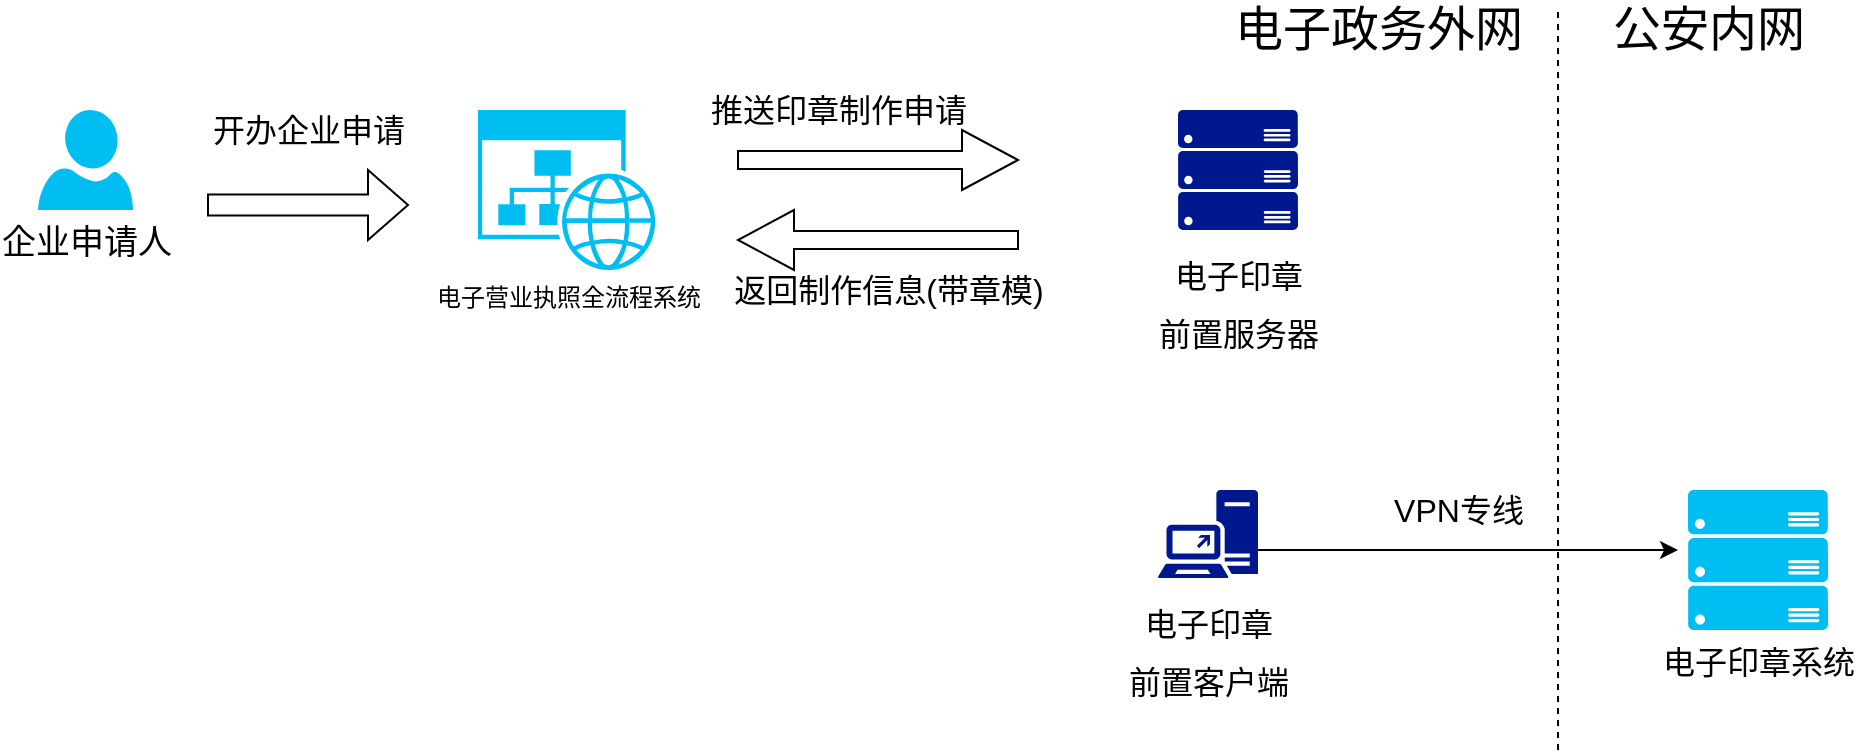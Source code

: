 <mxfile version="14.1.3" type="github">
  <diagram id="WI9T0HZ2pTsCkuznbFz-" name="Page-1">
    <mxGraphModel dx="868" dy="450" grid="1" gridSize="10" guides="1" tooltips="1" connect="1" arrows="1" fold="1" page="1" pageScale="1" pageWidth="1169" pageHeight="827" math="0" shadow="0">
      <root>
        <mxCell id="0" />
        <mxCell id="1" parent="0" />
        <mxCell id="JsJ6TileXqu1xMjFfcnR-5" value="&lt;font style=&quot;font-size: 17px&quot;&gt;企业申请人&lt;/font&gt;" style="verticalLabelPosition=bottom;html=1;verticalAlign=top;align=center;strokeColor=none;fillColor=#00BEF2;shape=mxgraph.azure.user;" vertex="1" parent="1">
          <mxGeometry x="60" y="60" width="47.5" height="50" as="geometry" />
        </mxCell>
        <mxCell id="JsJ6TileXqu1xMjFfcnR-8" value="电子营业执照全流程系统" style="verticalLabelPosition=bottom;html=1;verticalAlign=top;align=center;strokeColor=none;fillColor=#00BEF2;shape=mxgraph.azure.website_generic;pointerEvents=1;" vertex="1" parent="1">
          <mxGeometry x="280" y="60" width="90" height="80" as="geometry" />
        </mxCell>
        <mxCell id="JsJ6TileXqu1xMjFfcnR-13" value="开办企业申请" style="text;html=1;resizable=0;autosize=1;align=center;verticalAlign=middle;points=[];fillColor=none;strokeColor=none;rounded=0;fontSize=16;" vertex="1" parent="1">
          <mxGeometry x="140" y="60" width="110" height="20" as="geometry" />
        </mxCell>
        <mxCell id="JsJ6TileXqu1xMjFfcnR-14" value="" style="shape=singleArrow;whiteSpace=wrap;html=1;fontSize=20;" vertex="1" parent="1">
          <mxGeometry x="145" y="90" width="100" height="35" as="geometry" />
        </mxCell>
        <mxCell id="JsJ6TileXqu1xMjFfcnR-15" value="" style="shape=singleArrow;direction=west;whiteSpace=wrap;html=1;fontSize=20;" vertex="1" parent="1">
          <mxGeometry x="410" y="110" width="140" height="30" as="geometry" />
        </mxCell>
        <mxCell id="JsJ6TileXqu1xMjFfcnR-16" value="" style="shape=singleArrow;whiteSpace=wrap;html=1;fontSize=20;" vertex="1" parent="1">
          <mxGeometry x="410" y="70" width="140" height="30" as="geometry" />
        </mxCell>
        <mxCell id="JsJ6TileXqu1xMjFfcnR-17" value="推送印章制作申请" style="text;html=1;resizable=0;autosize=1;align=center;verticalAlign=middle;points=[];fillColor=none;strokeColor=none;rounded=0;fontSize=16;" vertex="1" parent="1">
          <mxGeometry x="390" y="50" width="140" height="20" as="geometry" />
        </mxCell>
        <mxCell id="JsJ6TileXqu1xMjFfcnR-18" value="返回制作信息(带章模)" style="text;html=1;resizable=0;autosize=1;align=center;verticalAlign=middle;points=[];fillColor=none;strokeColor=none;rounded=0;fontSize=16;" vertex="1" parent="1">
          <mxGeometry x="400" y="140" width="170" height="20" as="geometry" />
        </mxCell>
        <mxCell id="JsJ6TileXqu1xMjFfcnR-22" value="" style="endArrow=none;dashed=1;html=1;fontSize=16;" edge="1" parent="1">
          <mxGeometry width="50" height="50" relative="1" as="geometry">
            <mxPoint x="820" y="380" as="sourcePoint" />
            <mxPoint x="820" y="10" as="targetPoint" />
          </mxGeometry>
        </mxCell>
        <mxCell id="JsJ6TileXqu1xMjFfcnR-23" value="电子印章系统" style="verticalLabelPosition=bottom;html=1;verticalAlign=top;align=center;strokeColor=none;fillColor=#00BEF2;shape=mxgraph.azure.server_rack;fontSize=16;" vertex="1" parent="1">
          <mxGeometry x="885" y="250" width="70" height="70" as="geometry" />
        </mxCell>
        <mxCell id="JsJ6TileXqu1xMjFfcnR-24" value="电子政务外网" style="text;html=1;resizable=0;autosize=1;align=center;verticalAlign=middle;points=[];fillColor=none;strokeColor=none;rounded=0;fontSize=24;" vertex="1" parent="1">
          <mxGeometry x="650" y="5" width="160" height="30" as="geometry" />
        </mxCell>
        <mxCell id="JsJ6TileXqu1xMjFfcnR-25" value="公安内网" style="text;html=1;resizable=0;autosize=1;align=center;verticalAlign=middle;points=[];fillColor=none;strokeColor=none;rounded=0;fontSize=24;" vertex="1" parent="1">
          <mxGeometry x="840" y="5" width="110" height="30" as="geometry" />
        </mxCell>
        <mxCell id="JsJ6TileXqu1xMjFfcnR-26" value="&lt;span style=&quot;font-size: 16px&quot;&gt;电子印章&lt;/span&gt;&lt;br style=&quot;font-size: 16px&quot;&gt;&lt;span style=&quot;font-size: 16px&quot;&gt;前置客户端&lt;/span&gt;" style="aspect=fixed;pointerEvents=1;shadow=0;dashed=0;html=1;strokeColor=none;labelPosition=center;verticalLabelPosition=bottom;verticalAlign=top;align=center;fillColor=#00188D;shape=mxgraph.mscae.enterprise.direct_access_feature;fontSize=24;" vertex="1" parent="1">
          <mxGeometry x="620" y="250" width="50" height="44" as="geometry" />
        </mxCell>
        <mxCell id="JsJ6TileXqu1xMjFfcnR-27" value="&lt;span style=&quot;font-size: 16px&quot;&gt;电子印章&lt;/span&gt;&lt;br style=&quot;font-size: 16px&quot;&gt;&lt;span style=&quot;font-size: 16px&quot;&gt;前置服务器&lt;/span&gt;" style="aspect=fixed;pointerEvents=1;shadow=0;dashed=0;html=1;strokeColor=none;labelPosition=center;verticalLabelPosition=bottom;verticalAlign=top;align=center;fillColor=#00188D;shape=mxgraph.azure.server_rack;fontSize=24;" vertex="1" parent="1">
          <mxGeometry x="630" y="60" width="60" height="60" as="geometry" />
        </mxCell>
        <mxCell id="JsJ6TileXqu1xMjFfcnR-31" value="" style="endArrow=classic;html=1;fontSize=24;" edge="1" parent="1">
          <mxGeometry width="50" height="50" relative="1" as="geometry">
            <mxPoint x="670" y="280" as="sourcePoint" />
            <mxPoint x="880" y="280" as="targetPoint" />
          </mxGeometry>
        </mxCell>
        <mxCell id="JsJ6TileXqu1xMjFfcnR-32" value="VPN专线" style="text;html=1;resizable=0;autosize=1;align=center;verticalAlign=middle;points=[];fillColor=none;strokeColor=none;rounded=0;fontSize=16;" vertex="1" parent="1">
          <mxGeometry x="730" y="250" width="80" height="20" as="geometry" />
        </mxCell>
      </root>
    </mxGraphModel>
  </diagram>
</mxfile>
